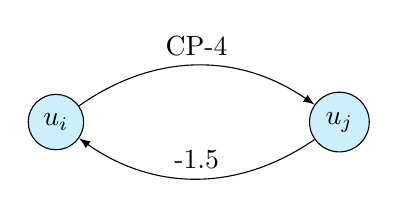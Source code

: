 \begin{tikzpicture}[scale=0.3]
\def \radius {6cm}
\node[draw, circle, fill=cyan!20] at ({0}:\radius) (n1) {$u_j$};
\node[draw, circle, fill=cyan!20] at ({180}:\radius) (n2) {$u_i$};
\path[->, >=latex] (n2) edge [bend left=35] node[above]{CP-4} (n1);
\path[->, >=latex] (n1) edge [bend left=35] node[above]{-1.5} (n2);
\end{tikzpicture}
